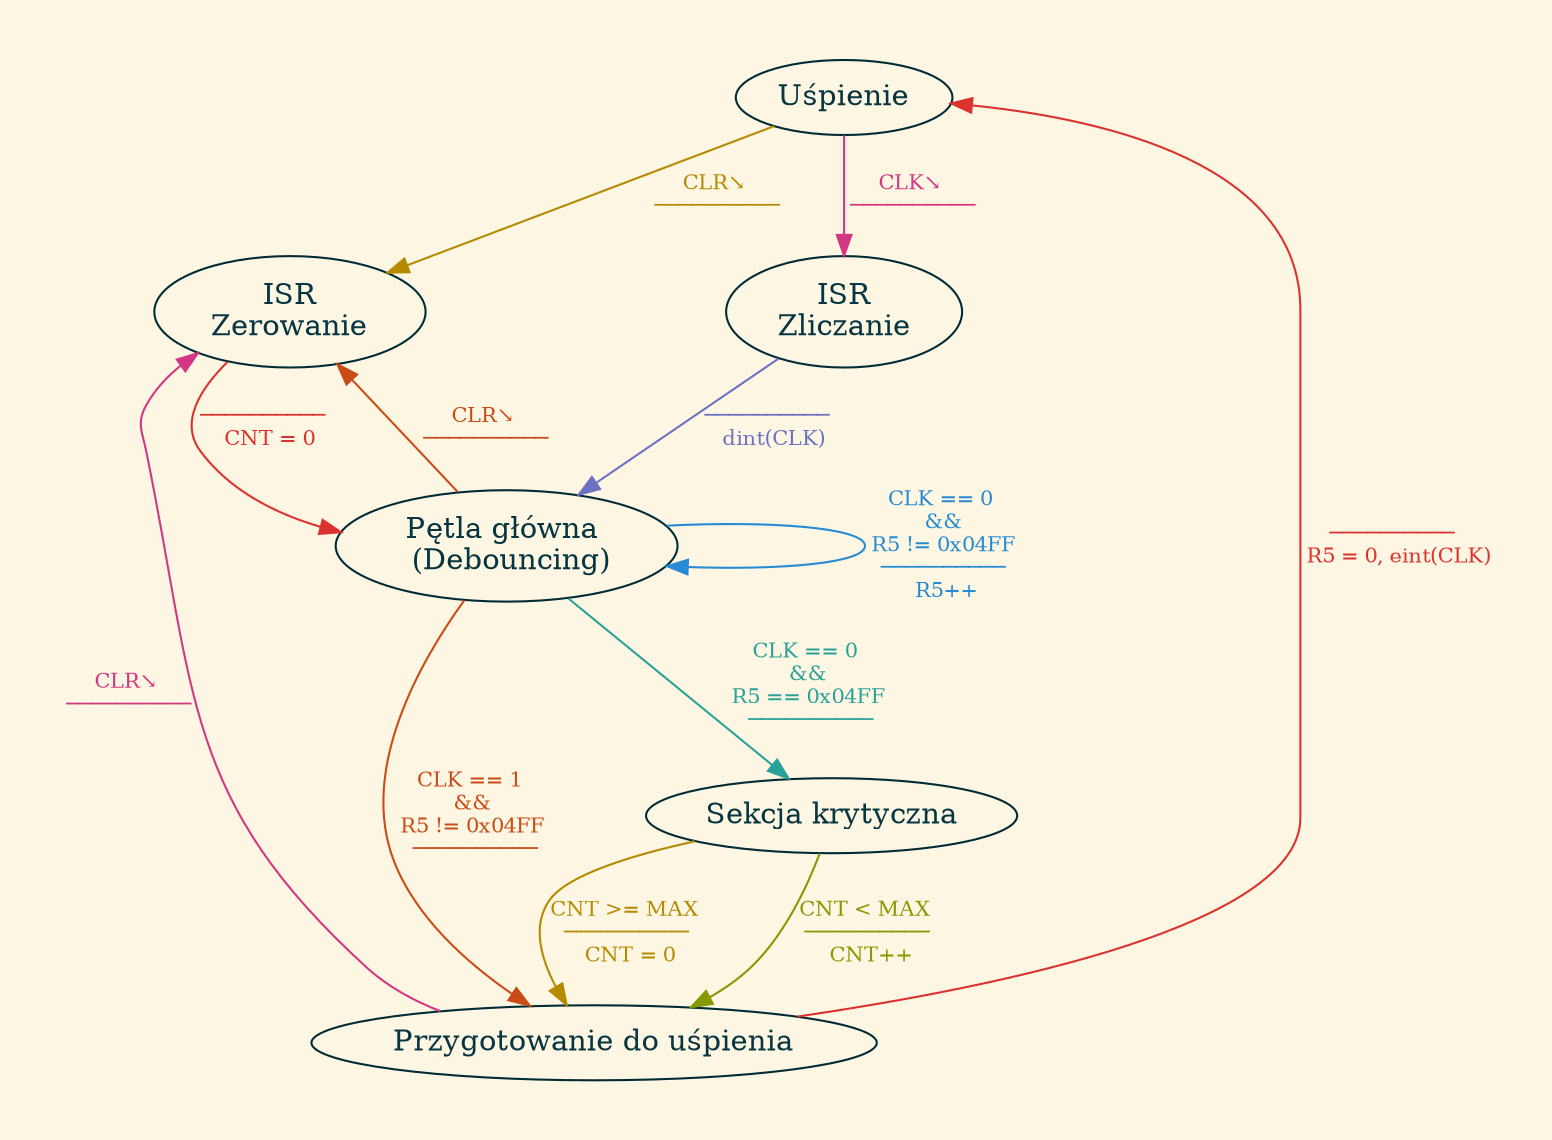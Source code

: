 digraph {
    graph [pad="0.4", nodesep="1.25", bgcolor="#fdf6e3"]
    node [color="#002b36", fontcolor="#073642"]
    edge [fontsize="10"]
    
    slp  [label="Uśpienie"]
    clr  [label="ISR\nZerowanie"]
    cnt  [label="ISR\nZliczanie"]
    cup  [label="Przygotowanie do uśpienia"]
    pin  [label="Sekcja krytyczna"]
    mlp  [label="Pętla główna \n (Debouncing)"]
    
    slp -> clr [label="CLR↘ \n ────────── ", color="#b58900", fontcolor="#b58900"]
    mlp -> clr [label="CLR↘ \n ────────── ", color="#cb4b16", fontcolor="#cb4b16"]
    clr -> mlp [label="────────── \n CNT = 0", color="#dc322f", fontcolor="#dc322f"]
    slp -> cnt [label="CLK↘ \n ────────── ", color="#d33682", fontcolor="#d33682"]
    cnt -> mlp [label="────────── \n dint(CLK)", color="#6c71c4", fontcolor="#6c71c4"]
    mlp -> mlp [label="CLK == 0 \n && \n R5 != 0x04FF \n ────────── \n R5++", color="#268bd2", fontcolor="#268bd2"]
    mlp -> pin [label="CLK == 0 \n && \n R5 == 0x04FF \n ──────────", color="#2aa198", fontcolor="#2aa198"]
    pin -> cup [label="CNT < MAX \n ────────── \n CNT++", color="#859900", fontcolor="#859900"]
    pin -> cup [label="CNT >= MAX \n ────────── \n CNT = 0", color="#b58900", fontcolor="#b58900"]
    mlp -> cup [label="CLK == 1 \n && \n R5 != 0x04FF \n ──────────", color="#cb4b16", fontcolor="#cb4b16"]
    cup -> slp [label="────────── \n R5 = 0, eint(CLK)", color="#dc322f", fontcolor="#dc322f"]
    cup -> clr [xlabel="CLR↘ \n ────────── ", color="#d33682", fontcolor="#d33682"]
}
